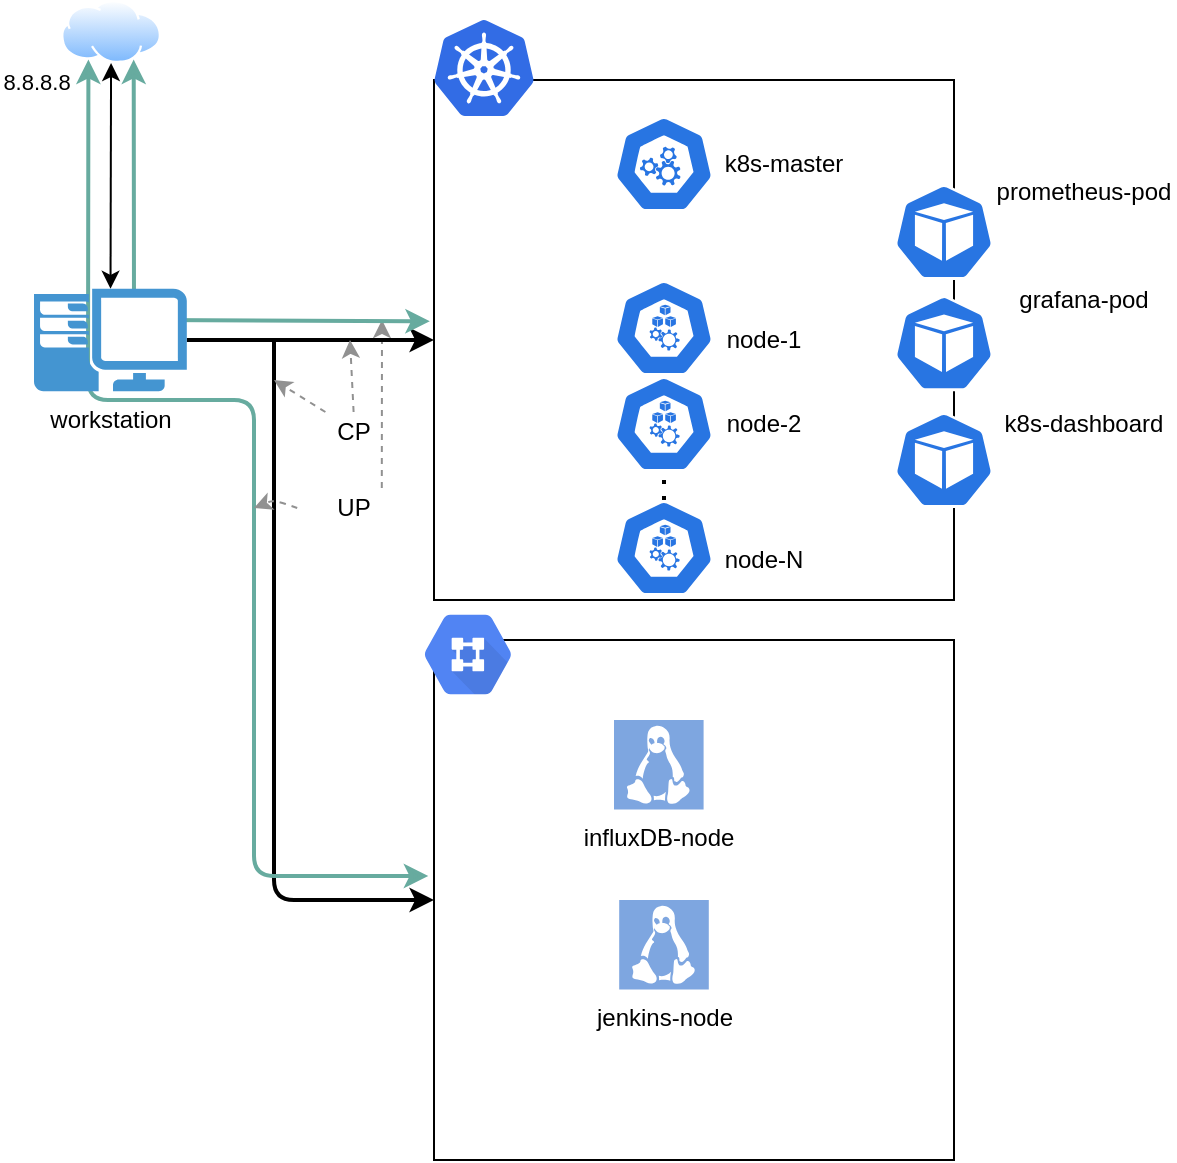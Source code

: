 <mxfile version="13.4.5" type="device"><diagram id="der78P9gmlLF5gxNGMVb" name="Page-1"><mxGraphModel dx="922" dy="721" grid="1" gridSize="10" guides="1" tooltips="1" connect="1" arrows="1" fold="1" page="1" pageScale="1" pageWidth="1169" pageHeight="827" math="0" shadow="0"><root><mxCell id="0"/><mxCell id="1" parent="0"/><mxCell id="_SWA-DPuw_SuLNc9282Z-39" value="" style="endArrow=classic;html=1;strokeWidth=1;dashed=1;jumpSize=3;strokeColor=#919191;exitX=0.75;exitY=0;exitDx=0;exitDy=0;" edge="1" parent="1" source="_SWA-DPuw_SuLNc9282Z-36"><mxGeometry width="50" height="50" relative="1" as="geometry"><mxPoint x="140" y="424" as="sourcePoint"/><mxPoint x="254" y="320" as="targetPoint"/></mxGeometry></mxCell><mxCell id="_SWA-DPuw_SuLNc9282Z-24" value="" style="whiteSpace=wrap;html=1;aspect=fixed;" vertex="1" parent="1"><mxGeometry x="280" y="480" width="260" height="260" as="geometry"/></mxCell><mxCell id="_SWA-DPuw_SuLNc9282Z-7" value="" style="whiteSpace=wrap;html=1;aspect=fixed;" vertex="1" parent="1"><mxGeometry x="280" y="200" width="260" height="260" as="geometry"/></mxCell><mxCell id="_SWA-DPuw_SuLNc9282Z-3" value="" style="html=1;dashed=0;whitespace=wrap;fillColor=#2875E2;strokeColor=#ffffff;points=[[0.005,0.63,0],[0.1,0.2,0],[0.9,0.2,0],[0.5,0,0],[0.995,0.63,0],[0.72,0.99,0],[0.5,1,0],[0.28,0.99,0]];shape=mxgraph.kubernetes.icon;prIcon=master" vertex="1" parent="1"><mxGeometry x="370" y="218" width="50" height="48" as="geometry"/></mxCell><mxCell id="_SWA-DPuw_SuLNc9282Z-4" value="" style="html=1;dashed=0;whitespace=wrap;fillColor=#2875E2;strokeColor=#ffffff;points=[[0.005,0.63,0],[0.1,0.2,0],[0.9,0.2,0],[0.5,0,0],[0.995,0.63,0],[0.72,0.99,0],[0.5,1,0],[0.28,0.99,0]];shape=mxgraph.kubernetes.icon;prIcon=node" vertex="1" parent="1"><mxGeometry x="370" y="300" width="50" height="48" as="geometry"/></mxCell><mxCell id="_SWA-DPuw_SuLNc9282Z-5" value="" style="html=1;dashed=0;whitespace=wrap;fillColor=#2875E2;strokeColor=#ffffff;points=[[0.005,0.63,0],[0.1,0.2,0],[0.9,0.2,0],[0.5,0,0],[0.995,0.63,0],[0.72,0.99,0],[0.5,1,0],[0.28,0.99,0]];shape=mxgraph.kubernetes.icon;prIcon=node" vertex="1" parent="1"><mxGeometry x="370" y="410" width="50" height="48" as="geometry"/></mxCell><mxCell id="_SWA-DPuw_SuLNc9282Z-6" value="" style="aspect=fixed;html=1;points=[];align=center;image;fontSize=12;image=img/lib/mscae/Kubernetes.svg;" vertex="1" parent="1"><mxGeometry x="280" y="170" width="50" height="48" as="geometry"/></mxCell><mxCell id="_SWA-DPuw_SuLNc9282Z-8" value="" style="html=1;dashed=0;whitespace=wrap;fillColor=#2875E2;strokeColor=#ffffff;points=[[0.005,0.63,0],[0.1,0.2,0],[0.9,0.2,0],[0.5,0,0],[0.995,0.63,0],[0.72,0.99,0],[0.5,1,0],[0.28,0.99,0]];shape=mxgraph.kubernetes.icon;prIcon=node" vertex="1" parent="1"><mxGeometry x="370" y="348" width="50" height="48" as="geometry"/></mxCell><mxCell id="_SWA-DPuw_SuLNc9282Z-9" value="" style="endArrow=none;dashed=1;html=1;dashPattern=1 3;strokeWidth=2;entryX=0.5;entryY=1;entryDx=0;entryDy=0;entryPerimeter=0;exitX=0.5;exitY=0;exitDx=0;exitDy=0;exitPerimeter=0;" edge="1" parent="1" source="_SWA-DPuw_SuLNc9282Z-5" target="_SWA-DPuw_SuLNc9282Z-8"><mxGeometry width="50" height="50" relative="1" as="geometry"><mxPoint x="300" y="480" as="sourcePoint"/><mxPoint x="350" y="430" as="targetPoint"/></mxGeometry></mxCell><mxCell id="_SWA-DPuw_SuLNc9282Z-10" value="k8s-master" style="text;html=1;strokeColor=none;fillColor=none;align=center;verticalAlign=middle;whiteSpace=wrap;rounded=0;" vertex="1" parent="1"><mxGeometry x="420" y="232" width="70" height="20" as="geometry"/></mxCell><mxCell id="_SWA-DPuw_SuLNc9282Z-11" value="node-1" style="text;html=1;strokeColor=none;fillColor=none;align=center;verticalAlign=middle;whiteSpace=wrap;rounded=0;" vertex="1" parent="1"><mxGeometry x="420" y="320" width="50" height="20" as="geometry"/></mxCell><mxCell id="_SWA-DPuw_SuLNc9282Z-12" value="node-2" style="text;html=1;strokeColor=none;fillColor=none;align=center;verticalAlign=middle;whiteSpace=wrap;rounded=0;" vertex="1" parent="1"><mxGeometry x="420" y="362" width="50" height="20" as="geometry"/></mxCell><mxCell id="_SWA-DPuw_SuLNc9282Z-13" value="node-N" style="text;html=1;strokeColor=none;fillColor=none;align=center;verticalAlign=middle;whiteSpace=wrap;rounded=0;" vertex="1" parent="1"><mxGeometry x="420" y="430" width="50" height="20" as="geometry"/></mxCell><mxCell id="_SWA-DPuw_SuLNc9282Z-14" value="" style="endArrow=classic;html=1;entryX=0;entryY=0.5;entryDx=0;entryDy=0;strokeWidth=2;" edge="1" parent="1" source="_SWA-DPuw_SuLNc9282Z-1" target="_SWA-DPuw_SuLNc9282Z-7"><mxGeometry width="50" height="50" relative="1" as="geometry"><mxPoint x="140" y="440" as="sourcePoint"/><mxPoint x="250" y="270" as="targetPoint"/></mxGeometry></mxCell><mxCell id="_SWA-DPuw_SuLNc9282Z-15" value="influxDB-node" style="shadow=0;dashed=0;html=1;strokeColor=none;labelPosition=center;verticalLabelPosition=bottom;verticalAlign=top;align=center;outlineConnect=0;shape=mxgraph.veeam.linux;fillColor=#7EA6E0;" vertex="1" parent="1"><mxGeometry x="370" y="520" width="44.8" height="44.8" as="geometry"/></mxCell><mxCell id="_SWA-DPuw_SuLNc9282Z-16" value="jenkins-node" style="shadow=0;dashed=0;html=1;strokeColor=none;labelPosition=center;verticalLabelPosition=bottom;verticalAlign=top;align=center;outlineConnect=0;shape=mxgraph.veeam.linux;fillColor=#7EA6E0;" vertex="1" parent="1"><mxGeometry x="372.6" y="610" width="44.8" height="44.8" as="geometry"/></mxCell><mxCell id="_SWA-DPuw_SuLNc9282Z-17" value="" style="html=1;dashed=0;whitespace=wrap;fillColor=#2875E2;strokeColor=#ffffff;points=[[0.005,0.63,0],[0.1,0.2,0],[0.9,0.2,0],[0.5,0,0],[0.995,0.63,0],[0.72,0.99,0],[0.5,1,0],[0.28,0.99,0]];shape=mxgraph.kubernetes.icon;prIcon=pod" vertex="1" parent="1"><mxGeometry x="510" y="252.0" width="50" height="48" as="geometry"/></mxCell><mxCell id="_SWA-DPuw_SuLNc9282Z-18" value="" style="html=1;dashed=0;whitespace=wrap;fillColor=#2875E2;strokeColor=#ffffff;points=[[0.005,0.63,0],[0.1,0.2,0],[0.9,0.2,0],[0.5,0,0],[0.995,0.63,0],[0.72,0.99,0],[0.5,1,0],[0.28,0.99,0]];shape=mxgraph.kubernetes.icon;prIcon=pod" vertex="1" parent="1"><mxGeometry x="510" y="307.6" width="50" height="48" as="geometry"/></mxCell><mxCell id="_SWA-DPuw_SuLNc9282Z-19" value="" style="html=1;dashed=0;whitespace=wrap;fillColor=#2875E2;strokeColor=#ffffff;points=[[0.005,0.63,0],[0.1,0.2,0],[0.9,0.2,0],[0.5,0,0],[0.995,0.63,0],[0.72,0.99,0],[0.5,1,0],[0.28,0.99,0]];shape=mxgraph.kubernetes.icon;prIcon=pod" vertex="1" parent="1"><mxGeometry x="510" y="366.0" width="50" height="48" as="geometry"/></mxCell><mxCell id="_SWA-DPuw_SuLNc9282Z-20" value="prometheus-pod" style="text;html=1;strokeColor=none;fillColor=none;align=center;verticalAlign=middle;whiteSpace=wrap;rounded=0;" vertex="1" parent="1"><mxGeometry x="560" y="246" width="90" height="20" as="geometry"/></mxCell><mxCell id="_SWA-DPuw_SuLNc9282Z-21" value="grafana-pod" style="text;html=1;strokeColor=none;fillColor=none;align=center;verticalAlign=middle;whiteSpace=wrap;rounded=0;" vertex="1" parent="1"><mxGeometry x="560" y="300" width="90" height="20" as="geometry"/></mxCell><mxCell id="_SWA-DPuw_SuLNc9282Z-22" value="k8s-dashboard" style="text;html=1;strokeColor=none;fillColor=none;align=center;verticalAlign=middle;whiteSpace=wrap;rounded=0;" vertex="1" parent="1"><mxGeometry x="560" y="362" width="90" height="20" as="geometry"/></mxCell><mxCell id="_SWA-DPuw_SuLNc9282Z-25" value="" style="endArrow=classic;html=1;entryX=0;entryY=0.5;entryDx=0;entryDy=0;strokeWidth=2;" edge="1" parent="1" target="_SWA-DPuw_SuLNc9282Z-24"><mxGeometry width="50" height="50" relative="1" as="geometry"><mxPoint x="200" y="330" as="sourcePoint"/><mxPoint x="200" y="540" as="targetPoint"/><Array as="points"><mxPoint x="200" y="610"/></Array></mxGeometry></mxCell><mxCell id="_SWA-DPuw_SuLNc9282Z-26" value="" style="aspect=fixed;perimeter=ellipsePerimeter;html=1;align=center;shadow=0;dashed=0;spacingTop=3;image;image=img/lib/active_directory/internet_cloud.svg;fillColor=#7EA6E0;" vertex="1" parent="1"><mxGeometry x="93.53" y="160" width="50" height="31.5" as="geometry"/></mxCell><mxCell id="_SWA-DPuw_SuLNc9282Z-30" value="" style="html=1;fillColor=#5184F3;strokeColor=none;verticalAlign=top;labelPosition=center;verticalLabelPosition=bottom;align=center;spacingTop=-6;fontSize=11;fontStyle=1;fontColor=#999999;shape=mxgraph.gcp2.hexIcon;prIcon=virtual_private_cloud" vertex="1" parent="1"><mxGeometry x="264" y="458" width="66" height="58.5" as="geometry"/></mxCell><mxCell id="_SWA-DPuw_SuLNc9282Z-31" value="" style="endArrow=classic;startArrow=classic;html=1;entryX=0.5;entryY=1;entryDx=0;entryDy=0;" edge="1" parent="1" source="_SWA-DPuw_SuLNc9282Z-1" target="_SWA-DPuw_SuLNc9282Z-26"><mxGeometry width="50" height="50" relative="1" as="geometry"><mxPoint x="80" y="460" as="sourcePoint"/><mxPoint x="130" y="410" as="targetPoint"/></mxGeometry></mxCell><mxCell id="_SWA-DPuw_SuLNc9282Z-32" value="" style="endArrow=classic;startArrow=classic;html=1;exitX=0.75;exitY=1;exitDx=0;exitDy=0;entryX=-0.008;entryY=0.464;entryDx=0;entryDy=0;entryPerimeter=0;strokeColor=#67AB9F;strokeWidth=2;" edge="1" parent="1" source="_SWA-DPuw_SuLNc9282Z-26" target="_SWA-DPuw_SuLNc9282Z-7"><mxGeometry width="50" height="50" relative="1" as="geometry"><mxPoint x="60" y="500" as="sourcePoint"/><mxPoint x="110" y="450" as="targetPoint"/><Array as="points"><mxPoint x="130" y="320"/></Array></mxGeometry></mxCell><mxCell id="_SWA-DPuw_SuLNc9282Z-33" value="" style="endArrow=classic;startArrow=classic;html=1;exitX=0.25;exitY=1;exitDx=0;exitDy=0;entryX=-0.011;entryY=0.454;entryDx=0;entryDy=0;entryPerimeter=0;strokeColor=#67AB9F;strokeWidth=2;" edge="1" parent="1" source="_SWA-DPuw_SuLNc9282Z-26" target="_SWA-DPuw_SuLNc9282Z-24"><mxGeometry width="50" height="50" relative="1" as="geometry"><mxPoint x="139.821" y="199.695" as="sourcePoint"/><mxPoint x="287.92" y="330.64" as="targetPoint"/><Array as="points"><mxPoint x="107" y="360"/><mxPoint x="190" y="360"/><mxPoint x="190" y="598"/></Array></mxGeometry></mxCell><mxCell id="_SWA-DPuw_SuLNc9282Z-37" value="8.8.8.8" style="edgeLabel;html=1;align=center;verticalAlign=middle;resizable=0;points=[];" vertex="1" connectable="0" parent="_SWA-DPuw_SuLNc9282Z-33"><mxGeometry x="-0.962" y="-1" relative="1" as="geometry"><mxPoint x="-25.91" y="-0.53" as="offset"/></mxGeometry></mxCell><mxCell id="_SWA-DPuw_SuLNc9282Z-1" value="workstation" style="pointerEvents=1;shadow=0;dashed=0;html=1;strokeColor=none;fillColor=#4495D1;labelPosition=center;verticalLabelPosition=bottom;verticalAlign=top;align=center;outlineConnect=0;shape=mxgraph.veeam.2d.workstation;" vertex="1" parent="1"><mxGeometry x="80" y="304.4" width="76.4" height="51.2" as="geometry"/></mxCell><mxCell id="_SWA-DPuw_SuLNc9282Z-36" value="UP" style="text;html=1;strokeColor=none;fillColor=none;align=center;verticalAlign=middle;whiteSpace=wrap;rounded=0;" vertex="1" parent="1"><mxGeometry x="211.6" y="404" width="56.4" height="20" as="geometry"/></mxCell><mxCell id="_SWA-DPuw_SuLNc9282Z-38" value="" style="endArrow=classic;html=1;strokeWidth=1;dashed=1;jumpSize=3;strokeColor=#919191;exitX=0;exitY=0.5;exitDx=0;exitDy=0;" edge="1" parent="1" source="_SWA-DPuw_SuLNc9282Z-36"><mxGeometry width="50" height="50" relative="1" as="geometry"><mxPoint x="100" y="458" as="sourcePoint"/><mxPoint x="190" y="414" as="targetPoint"/><Array as="points"><mxPoint x="200" y="410"/></Array></mxGeometry></mxCell><mxCell id="_SWA-DPuw_SuLNc9282Z-40" value="" style="endArrow=classic;html=1;strokeWidth=1;dashed=1;jumpSize=3;strokeColor=#919191;exitX=0.5;exitY=0;exitDx=0;exitDy=0;" edge="1" parent="1" source="_SWA-DPuw_SuLNc9282Z-41"><mxGeometry width="50" height="50" relative="1" as="geometry"><mxPoint x="180" y="284" as="sourcePoint"/><mxPoint x="238" y="330" as="targetPoint"/></mxGeometry></mxCell><mxCell id="_SWA-DPuw_SuLNc9282Z-41" value="CP" style="text;html=1;strokeColor=none;fillColor=none;align=center;verticalAlign=middle;whiteSpace=wrap;rounded=0;" vertex="1" parent="1"><mxGeometry x="211.6" y="366" width="56.4" height="20" as="geometry"/></mxCell><mxCell id="_SWA-DPuw_SuLNc9282Z-42" value="" style="endArrow=classic;html=1;strokeWidth=1;dashed=1;jumpSize=3;strokeColor=#919191;exitX=0.25;exitY=0;exitDx=0;exitDy=0;" edge="1" parent="1" source="_SWA-DPuw_SuLNc9282Z-41"><mxGeometry width="50" height="50" relative="1" as="geometry"><mxPoint x="140" y="318" as="sourcePoint"/><mxPoint x="200" y="350" as="targetPoint"/></mxGeometry></mxCell></root></mxGraphModel></diagram></mxfile>